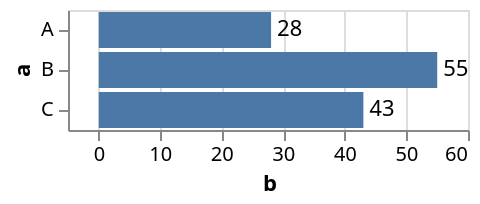 {
  "$schema": "https://vega.github.io/schema/vega-lite/v4.json",
  "description": "Bar chart with text labels. Apply scale padding to make the frame covers the labels.",
  "data": {
    "values": [{"a": "A", "b": 28}, {"a": "B", "b": 55}, {"a": "C", "b": 43}]
  },
  "layer": [
    {
      "mark": "bar",
      "encoding": {
        "y": {"field": "a", "type": "ordinal"},
        "x": {"field": "b", "type": "quantitative", "scale": {"padding": 10}}
      }
    },
    {
      "mark": {"type": "text", "align": "left", "baseline": "middle", "dx": 3},
      "encoding": {
        "y": {"field": "a", "type": "ordinal"},
        "x": {"field": "b", "type": "quantitative", "scale": {"padding": 10}},
        "text": {"field": "b", "type": "quantitative"}
      }
    }
  ]
}